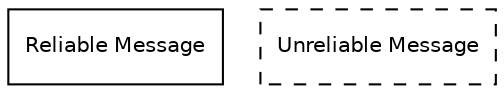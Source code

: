 digraph Legend
{
      node [shape=record, fontname=Helvetica, fontsize=10];
      a [ label="Reliable Message"];
      b [ label="Unreliable Message", style="dashed"];
}
